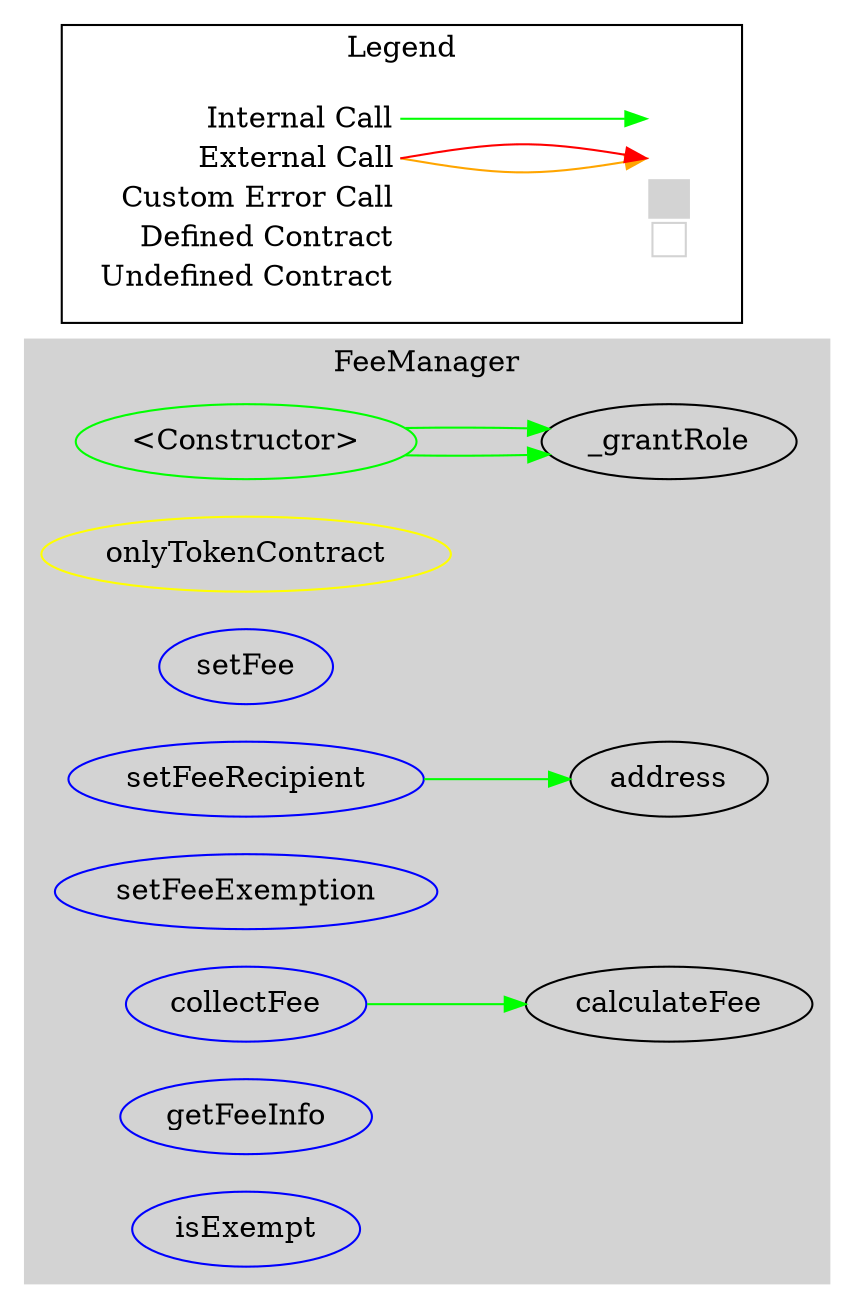 digraph G {
  graph [ ratio = "auto", page = "100", compound =true ];
subgraph "clusterFeeManager" {
  graph [ label = "FeeManager", color = "lightgray", style = "filled", bgcolor = "lightgray" ];
  "FeeManager.<Constructor>" [ label = "<Constructor>", color = "green" ];
  "FeeManager.onlyTokenContract" [ label = "onlyTokenContract", color = "yellow" ];
  "FeeManager.setFee" [ label = "setFee", color = "blue" ];
  "FeeManager.setFeeRecipient" [ label = "setFeeRecipient", color = "blue" ];
  "FeeManager.setFeeExemption" [ label = "setFeeExemption", color = "blue" ];
  "FeeManager.calculateFee" [ label = "calculateFee" ];
  "FeeManager.collectFee" [ label = "collectFee", color = "blue" ];
  "FeeManager.getFeeInfo" [ label = "getFeeInfo", color = "blue" ];
  "FeeManager.isExempt" [ label = "isExempt", color = "blue" ];
  "FeeManager._grantRole" [ label = "_grantRole" ];
  "FeeManager.address" [ label = "address" ];
}

  "FeeManager.<Constructor>";
  "FeeManager._grantRole";
  "FeeManager.setFeeRecipient";
  "FeeManager.address";
  "FeeManager.collectFee";
  "FeeManager.calculateFee";
  "FeeManager.<Constructor>" -> "FeeManager._grantRole" [ color = "green" ];
  "FeeManager.<Constructor>" -> "FeeManager._grantRole" [ color = "green" ];
  "FeeManager.setFeeRecipient" -> "FeeManager.address" [ color = "green" ];
  "FeeManager.collectFee" -> "FeeManager.calculateFee" [ color = "green" ];


rankdir=LR
node [shape=plaintext]
subgraph cluster_01 { 
label = "Legend";
key [label=<<table border="0" cellpadding="2" cellspacing="0" cellborder="0">
  <tr><td align="right" port="i1">Internal Call</td></tr>
  <tr><td align="right" port="i2">External Call</td></tr>
  <tr><td align="right" port="i2">Custom Error Call</td></tr>
  <tr><td align="right" port="i3">Defined Contract</td></tr>
  <tr><td align="right" port="i4">Undefined Contract</td></tr>
  </table>>]
key2 [label=<<table border="0" cellpadding="2" cellspacing="0" cellborder="0">
  <tr><td port="i1">&nbsp;&nbsp;&nbsp;</td></tr>
  <tr><td port="i2">&nbsp;&nbsp;&nbsp;</td></tr>
  <tr><td port="i3" bgcolor="lightgray">&nbsp;&nbsp;&nbsp;</td></tr>
  <tr><td port="i4">
    <table border="1" cellborder="0" cellspacing="0" cellpadding="7" color="lightgray">
      <tr>
       <td></td>
      </tr>
     </table>
  </td></tr>
  </table>>]
key:i1:e -> key2:i1:w [color="green"]
key:i2:e -> key2:i2:w [color="orange"]
key:i2:e -> key2:i2:w [color="red"]
}
}

